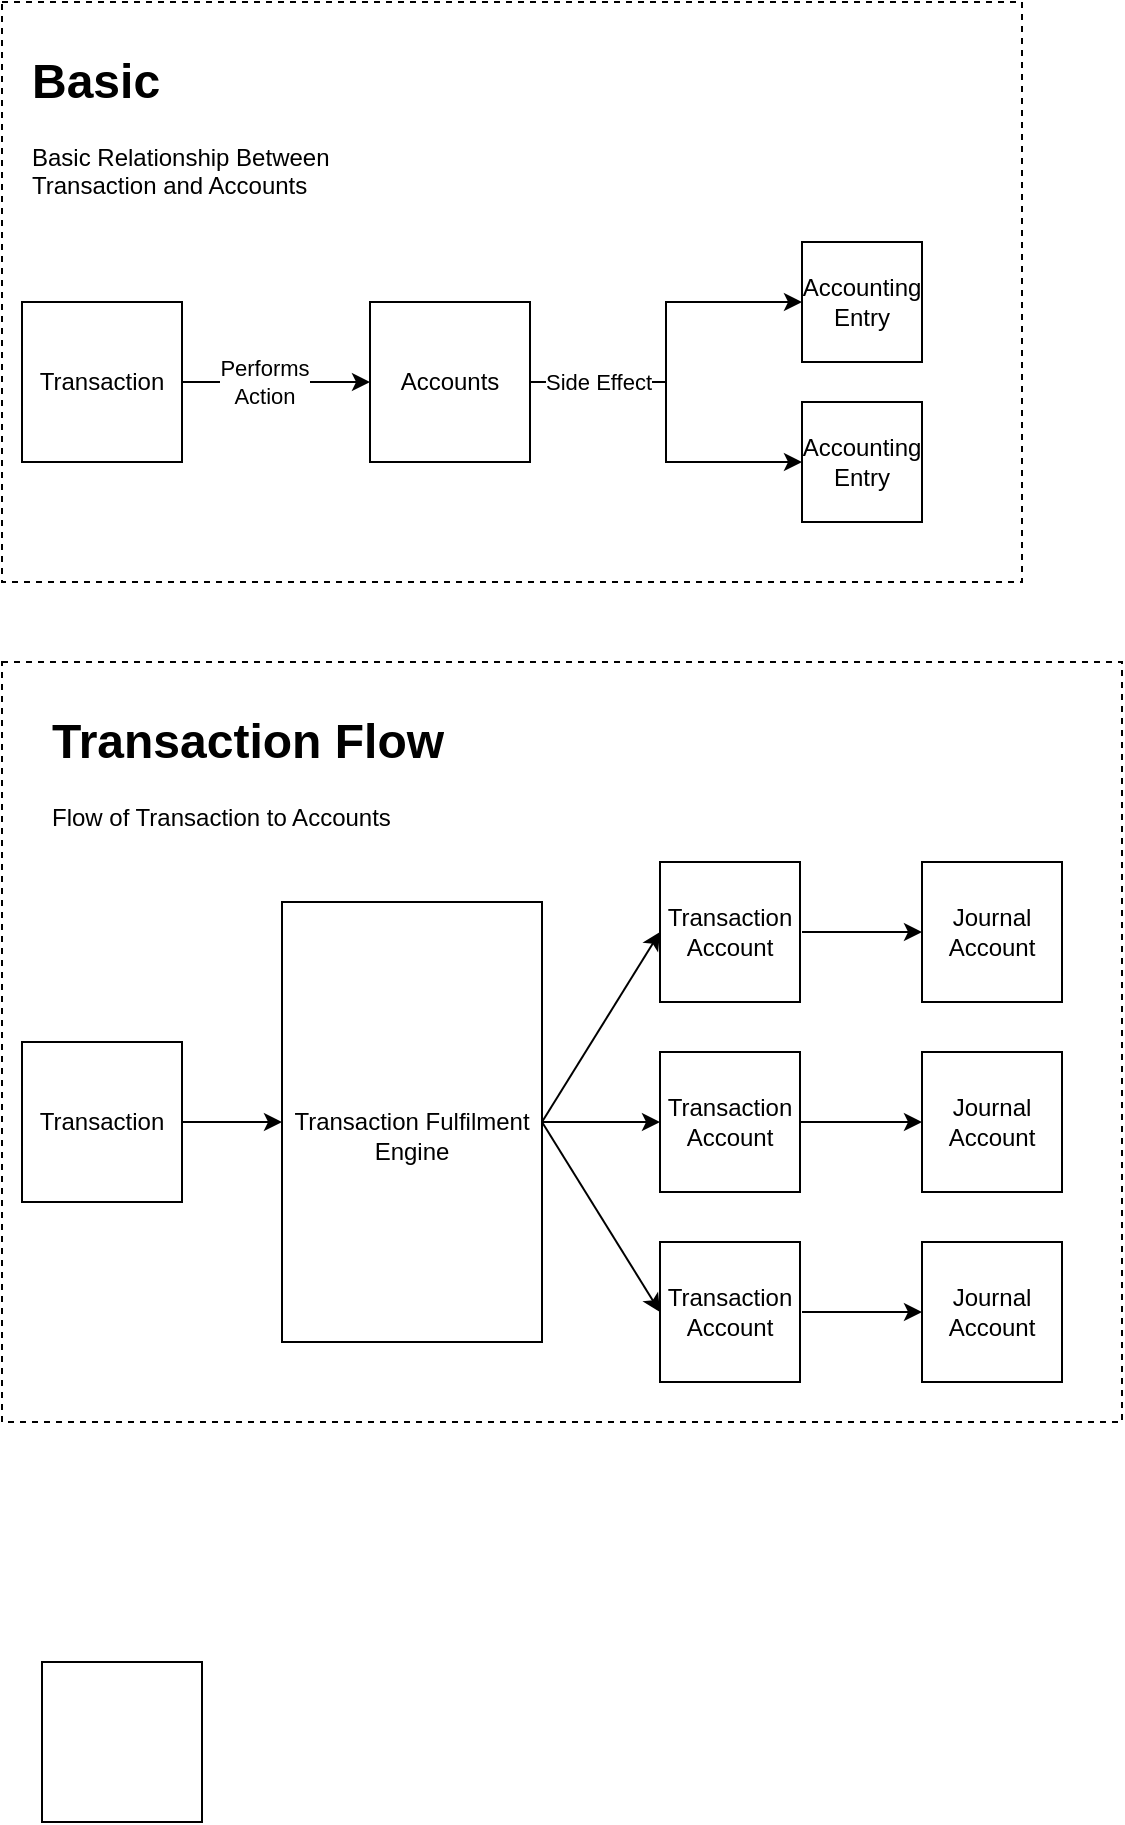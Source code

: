 <mxfile version="22.0.0" type="github">
  <diagram name="Page-1" id="MJYJqNV9Cqa79DNorDkY">
    <mxGraphModel dx="1194" dy="792" grid="1" gridSize="10" guides="1" tooltips="1" connect="1" arrows="1" fold="1" page="1" pageScale="1" pageWidth="827" pageHeight="5069" math="0" shadow="0">
      <root>
        <mxCell id="0" />
        <mxCell id="1" parent="0" />
        <mxCell id="ln-18gLLdeuHZAe1WvLT-23" value="" style="rounded=0;whiteSpace=wrap;html=1;dashed=1;" vertex="1" parent="1">
          <mxGeometry x="70" y="380" width="560" height="380" as="geometry" />
        </mxCell>
        <mxCell id="TBZ7pBv7S2z65CoItZSb-22" value="" style="rounded=0;whiteSpace=wrap;html=1;dashed=1;" parent="1" vertex="1">
          <mxGeometry x="70" y="50" width="510" height="290" as="geometry" />
        </mxCell>
        <mxCell id="TBZ7pBv7S2z65CoItZSb-3" value="Transaction" style="whiteSpace=wrap;html=1;aspect=fixed;" parent="1" vertex="1">
          <mxGeometry x="80" y="200" width="80" height="80" as="geometry" />
        </mxCell>
        <mxCell id="TBZ7pBv7S2z65CoItZSb-13" style="edgeStyle=orthogonalEdgeStyle;rounded=0;orthogonalLoop=1;jettySize=auto;html=1;exitX=1;exitY=0.5;exitDx=0;exitDy=0;entryX=0;entryY=0.5;entryDx=0;entryDy=0;" parent="1" source="TBZ7pBv7S2z65CoItZSb-4" target="TBZ7pBv7S2z65CoItZSb-8" edge="1">
          <mxGeometry relative="1" as="geometry" />
        </mxCell>
        <mxCell id="TBZ7pBv7S2z65CoItZSb-14" style="edgeStyle=orthogonalEdgeStyle;rounded=0;orthogonalLoop=1;jettySize=auto;html=1;exitX=1;exitY=0.5;exitDx=0;exitDy=0;entryX=0;entryY=0.5;entryDx=0;entryDy=0;" parent="1" source="TBZ7pBv7S2z65CoItZSb-4" target="TBZ7pBv7S2z65CoItZSb-7" edge="1">
          <mxGeometry relative="1" as="geometry" />
        </mxCell>
        <mxCell id="TBZ7pBv7S2z65CoItZSb-15" value="Side Effect" style="edgeLabel;html=1;align=center;verticalAlign=middle;resizable=0;points=[];" parent="TBZ7pBv7S2z65CoItZSb-14" vertex="1" connectable="0">
          <mxGeometry x="-0.613" relative="1" as="geometry">
            <mxPoint as="offset" />
          </mxGeometry>
        </mxCell>
        <mxCell id="TBZ7pBv7S2z65CoItZSb-4" value="Accounts" style="whiteSpace=wrap;html=1;aspect=fixed;" parent="1" vertex="1">
          <mxGeometry x="254" y="200" width="80" height="80" as="geometry" />
        </mxCell>
        <mxCell id="TBZ7pBv7S2z65CoItZSb-5" value="" style="endArrow=classic;html=1;rounded=0;entryX=0;entryY=0.5;entryDx=0;entryDy=0;exitX=1;exitY=0.5;exitDx=0;exitDy=0;" parent="1" source="TBZ7pBv7S2z65CoItZSb-3" target="TBZ7pBv7S2z65CoItZSb-4" edge="1">
          <mxGeometry width="50" height="50" relative="1" as="geometry">
            <mxPoint x="380" y="490" as="sourcePoint" />
            <mxPoint x="270" y="360" as="targetPoint" />
          </mxGeometry>
        </mxCell>
        <mxCell id="TBZ7pBv7S2z65CoItZSb-6" value="Performs&lt;br&gt;Action" style="edgeLabel;html=1;align=center;verticalAlign=middle;resizable=0;points=[];" parent="TBZ7pBv7S2z65CoItZSb-5" vertex="1" connectable="0">
          <mxGeometry x="-0.125" relative="1" as="geometry">
            <mxPoint as="offset" />
          </mxGeometry>
        </mxCell>
        <mxCell id="TBZ7pBv7S2z65CoItZSb-7" value="Accounting&lt;br&gt;Entry" style="whiteSpace=wrap;html=1;aspect=fixed;" parent="1" vertex="1">
          <mxGeometry x="470" y="170" width="60" height="60" as="geometry" />
        </mxCell>
        <mxCell id="TBZ7pBv7S2z65CoItZSb-8" value="Accounting&lt;br&gt;Entry" style="whiteSpace=wrap;html=1;aspect=fixed;" parent="1" vertex="1">
          <mxGeometry x="470" y="250" width="60" height="60" as="geometry" />
        </mxCell>
        <mxCell id="TBZ7pBv7S2z65CoItZSb-17" value="&lt;h1&gt;Basic&lt;/h1&gt;&lt;p&gt;Basic Relationship Between Transaction and Accounts&lt;/p&gt;" style="text;html=1;strokeColor=none;fillColor=none;spacing=5;spacingTop=-20;whiteSpace=wrap;overflow=hidden;rounded=0;" parent="1" vertex="1">
          <mxGeometry x="80" y="70" width="190" height="120" as="geometry" />
        </mxCell>
        <mxCell id="ln-18gLLdeuHZAe1WvLT-15" style="edgeStyle=orthogonalEdgeStyle;rounded=0;orthogonalLoop=1;jettySize=auto;html=1;exitX=1;exitY=0.5;exitDx=0;exitDy=0;entryX=0;entryY=0.5;entryDx=0;entryDy=0;" edge="1" parent="1" source="ln-18gLLdeuHZAe1WvLT-1" target="ln-18gLLdeuHZAe1WvLT-3">
          <mxGeometry relative="1" as="geometry" />
        </mxCell>
        <mxCell id="ln-18gLLdeuHZAe1WvLT-1" value="Transaction" style="whiteSpace=wrap;html=1;aspect=fixed;" vertex="1" parent="1">
          <mxGeometry x="80" y="570" width="80" height="80" as="geometry" />
        </mxCell>
        <mxCell id="ln-18gLLdeuHZAe1WvLT-3" value="&lt;br&gt;Transaction Fulfilment Engine" style="rounded=0;whiteSpace=wrap;html=1;" vertex="1" parent="1">
          <mxGeometry x="210" y="500" width="130" height="220" as="geometry" />
        </mxCell>
        <mxCell id="ln-18gLLdeuHZAe1WvLT-4" value="Transaction Account" style="whiteSpace=wrap;html=1;aspect=fixed;" vertex="1" parent="1">
          <mxGeometry x="399" y="480" width="70" height="70" as="geometry" />
        </mxCell>
        <mxCell id="ln-18gLLdeuHZAe1WvLT-5" value="Transaction Account" style="whiteSpace=wrap;html=1;aspect=fixed;" vertex="1" parent="1">
          <mxGeometry x="399" y="575" width="70" height="70" as="geometry" />
        </mxCell>
        <mxCell id="ln-18gLLdeuHZAe1WvLT-6" value="Transaction Account" style="whiteSpace=wrap;html=1;aspect=fixed;" vertex="1" parent="1">
          <mxGeometry x="399" y="670" width="70" height="70" as="geometry" />
        </mxCell>
        <mxCell id="ln-18gLLdeuHZAe1WvLT-10" value="" style="endArrow=classic;html=1;rounded=0;entryX=0;entryY=0.5;entryDx=0;entryDy=0;exitX=1;exitY=0.5;exitDx=0;exitDy=0;" edge="1" parent="1" source="ln-18gLLdeuHZAe1WvLT-3" target="ln-18gLLdeuHZAe1WvLT-4">
          <mxGeometry width="50" height="50" relative="1" as="geometry">
            <mxPoint x="400" y="590" as="sourcePoint" />
            <mxPoint x="450" y="540" as="targetPoint" />
          </mxGeometry>
        </mxCell>
        <mxCell id="ln-18gLLdeuHZAe1WvLT-11" value="" style="endArrow=classic;html=1;rounded=0;exitX=1;exitY=0.5;exitDx=0;exitDy=0;" edge="1" parent="1" source="ln-18gLLdeuHZAe1WvLT-3" target="ln-18gLLdeuHZAe1WvLT-5">
          <mxGeometry width="50" height="50" relative="1" as="geometry">
            <mxPoint x="330" y="610" as="sourcePoint" />
            <mxPoint x="450" y="540" as="targetPoint" />
          </mxGeometry>
        </mxCell>
        <mxCell id="ln-18gLLdeuHZAe1WvLT-12" value="" style="endArrow=classic;html=1;rounded=0;entryX=0;entryY=0.5;entryDx=0;entryDy=0;exitX=1;exitY=0.5;exitDx=0;exitDy=0;" edge="1" parent="1" source="ln-18gLLdeuHZAe1WvLT-3" target="ln-18gLLdeuHZAe1WvLT-6">
          <mxGeometry width="50" height="50" relative="1" as="geometry">
            <mxPoint x="340" y="610" as="sourcePoint" />
            <mxPoint x="450" y="540" as="targetPoint" />
          </mxGeometry>
        </mxCell>
        <mxCell id="ln-18gLLdeuHZAe1WvLT-17" value="Journal Account" style="whiteSpace=wrap;html=1;aspect=fixed;" vertex="1" parent="1">
          <mxGeometry x="530" y="480" width="70" height="70" as="geometry" />
        </mxCell>
        <mxCell id="ln-18gLLdeuHZAe1WvLT-18" value="Journal Account" style="whiteSpace=wrap;html=1;aspect=fixed;" vertex="1" parent="1">
          <mxGeometry x="530" y="575" width="70" height="70" as="geometry" />
        </mxCell>
        <mxCell id="ln-18gLLdeuHZAe1WvLT-19" value="Journal Account" style="whiteSpace=wrap;html=1;aspect=fixed;" vertex="1" parent="1">
          <mxGeometry x="530" y="670" width="70" height="70" as="geometry" />
        </mxCell>
        <mxCell id="ln-18gLLdeuHZAe1WvLT-20" value="" style="endArrow=classic;html=1;rounded=0;entryX=0;entryY=0.5;entryDx=0;entryDy=0;" edge="1" parent="1" target="ln-18gLLdeuHZAe1WvLT-17">
          <mxGeometry width="50" height="50" relative="1" as="geometry">
            <mxPoint x="470" y="515" as="sourcePoint" />
            <mxPoint x="450" y="540" as="targetPoint" />
          </mxGeometry>
        </mxCell>
        <mxCell id="ln-18gLLdeuHZAe1WvLT-21" value="" style="endArrow=classic;html=1;rounded=0;entryX=0;entryY=0.5;entryDx=0;entryDy=0;exitX=1;exitY=0.5;exitDx=0;exitDy=0;" edge="1" parent="1" source="ln-18gLLdeuHZAe1WvLT-5" target="ln-18gLLdeuHZAe1WvLT-18">
          <mxGeometry width="50" height="50" relative="1" as="geometry">
            <mxPoint x="480" y="525" as="sourcePoint" />
            <mxPoint x="540" y="525" as="targetPoint" />
            <Array as="points" />
          </mxGeometry>
        </mxCell>
        <mxCell id="ln-18gLLdeuHZAe1WvLT-22" value="" style="endArrow=classic;html=1;rounded=0;entryX=0;entryY=0.5;entryDx=0;entryDy=0;" edge="1" parent="1" target="ln-18gLLdeuHZAe1WvLT-19">
          <mxGeometry width="50" height="50" relative="1" as="geometry">
            <mxPoint x="470" y="705" as="sourcePoint" />
            <mxPoint x="550" y="535" as="targetPoint" />
          </mxGeometry>
        </mxCell>
        <mxCell id="ln-18gLLdeuHZAe1WvLT-24" value="&lt;h1&gt;Transaction Flow&lt;/h1&gt;&lt;p&gt;Flow of Transaction to Accounts&lt;/p&gt;" style="text;html=1;strokeColor=none;fillColor=none;spacing=5;spacingTop=-20;whiteSpace=wrap;overflow=hidden;rounded=0;" vertex="1" parent="1">
          <mxGeometry x="90" y="400" width="220" height="90" as="geometry" />
        </mxCell>
        <mxCell id="ln-18gLLdeuHZAe1WvLT-25" value="" style="whiteSpace=wrap;html=1;aspect=fixed;" vertex="1" parent="1">
          <mxGeometry x="90" y="880" width="80" height="80" as="geometry" />
        </mxCell>
      </root>
    </mxGraphModel>
  </diagram>
</mxfile>
